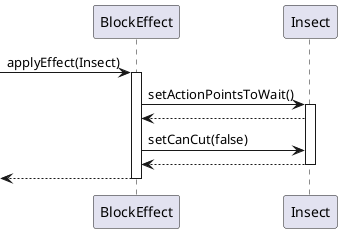 @startuml BlockEffect

participant "BlockEffect" as effect
participant "Insect" as insect

-> effect : applyEffect(Insect)
activate effect

effect->insect:setActionPointsToWait()
activate insect

effect<--insect

effect->insect:setCanCut(false)
effect<--insect
deactivate insect

<--effect
deactivate effect

@enduml
